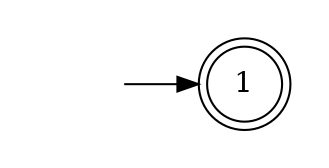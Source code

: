 digraph {
	rankdir=LR;
	margin=0.2;
	size=5;
	node [margin=0.1 shape=circle];
	1[margin=0 shape=doublecircle];
	" "[color=white width=0];
	" " -> 1;
}